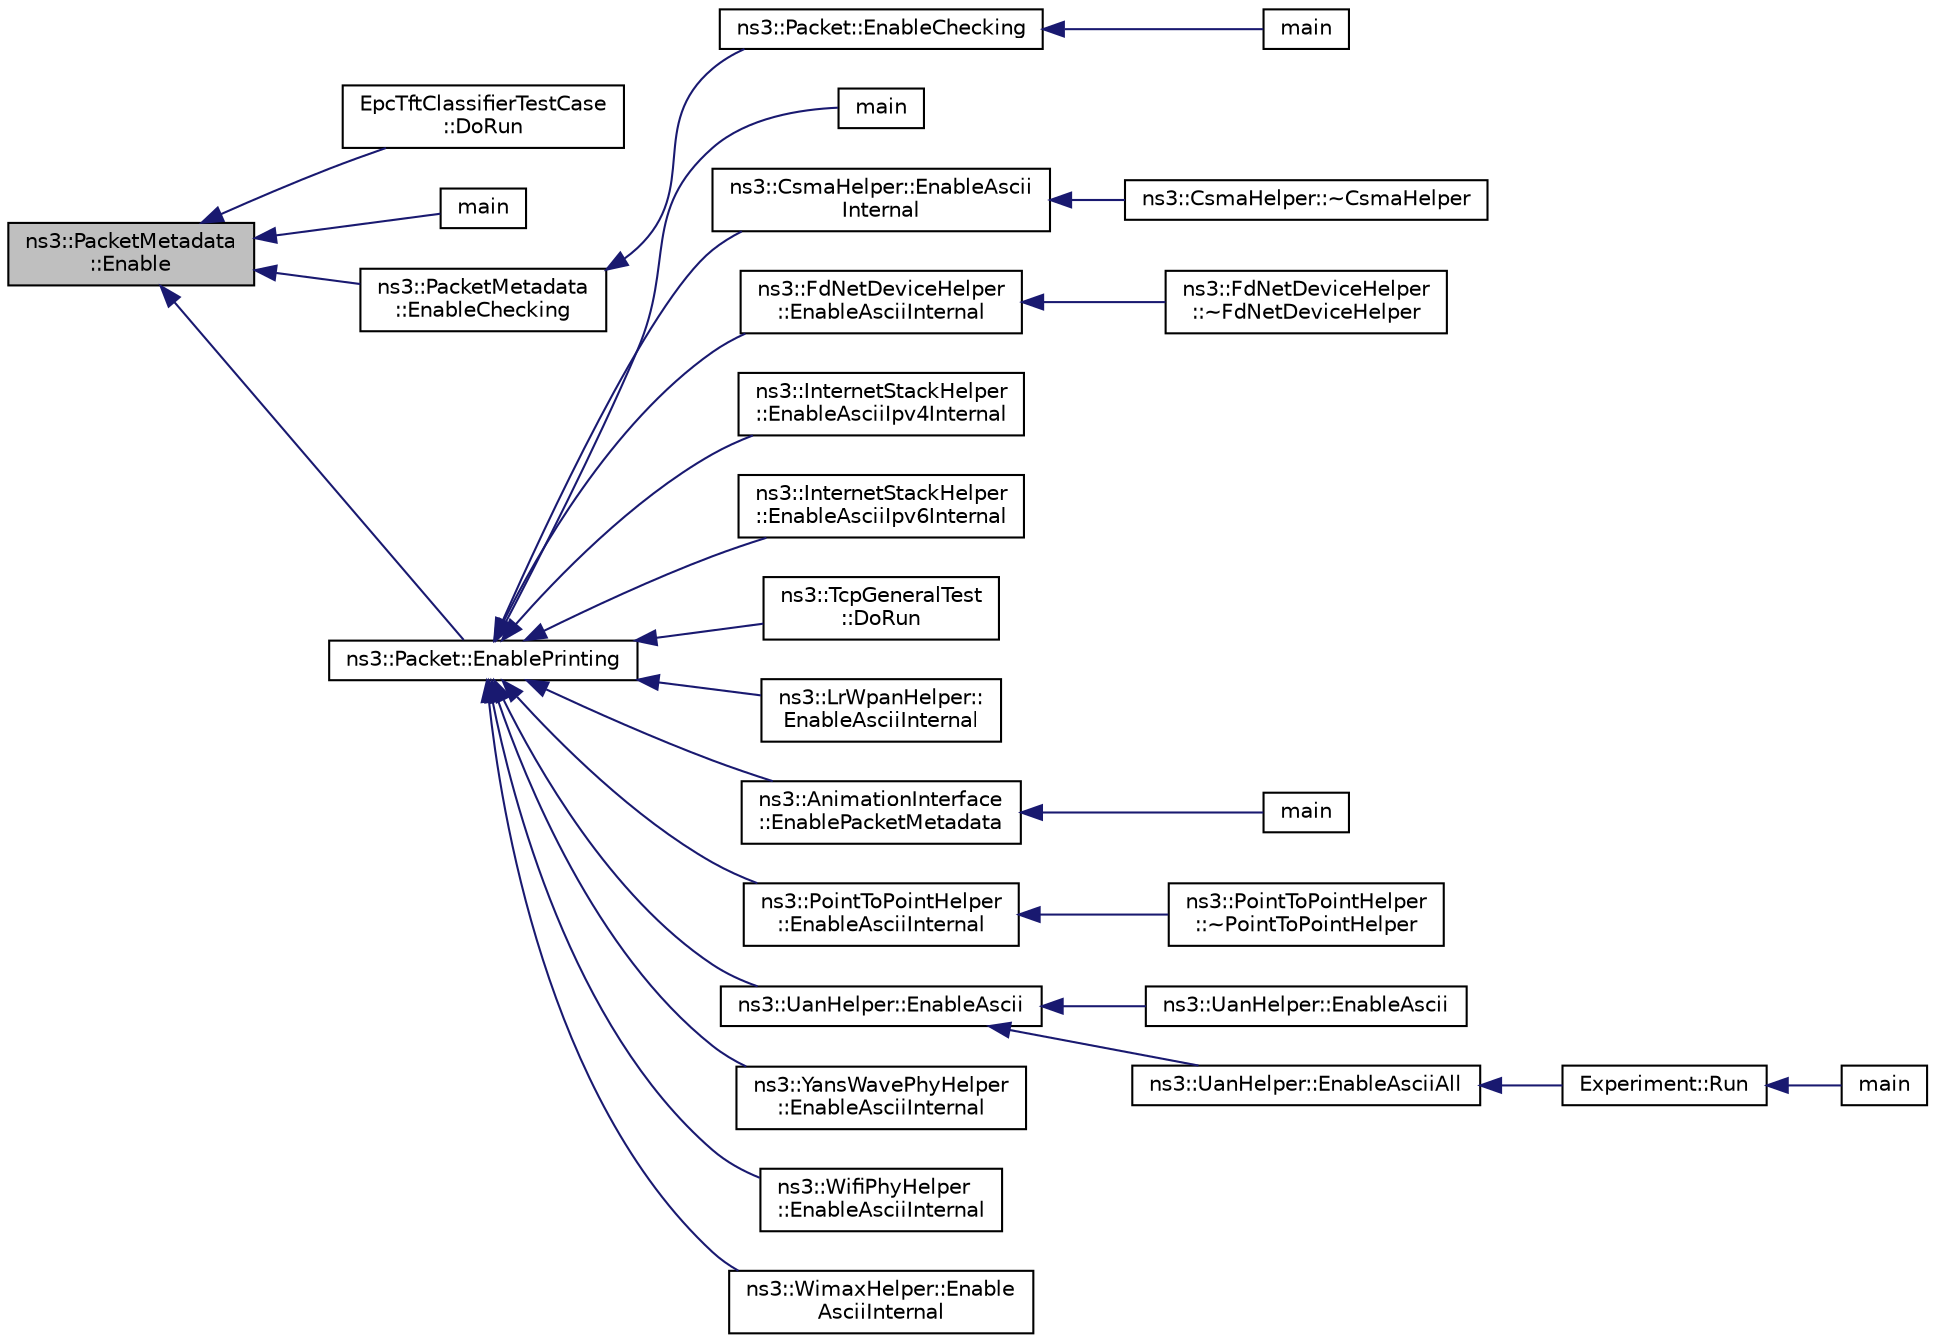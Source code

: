 digraph "ns3::PacketMetadata::Enable"
{
  edge [fontname="Helvetica",fontsize="10",labelfontname="Helvetica",labelfontsize="10"];
  node [fontname="Helvetica",fontsize="10",shape=record];
  rankdir="LR";
  Node1 [label="ns3::PacketMetadata\l::Enable",height=0.2,width=0.4,color="black", fillcolor="grey75", style="filled", fontcolor="black"];
  Node1 -> Node2 [dir="back",color="midnightblue",fontsize="10",style="solid"];
  Node2 [label="EpcTftClassifierTestCase\l::DoRun",height=0.2,width=0.4,color="black", fillcolor="white", style="filled",URL="$dd/d98/classEpcTftClassifierTestCase.html#a51faba0aef8aaa1d7fef2ac1d3e5aa5d",tooltip="Implementation to actually run this TestCase. "];
  Node1 -> Node3 [dir="back",color="midnightblue",fontsize="10",style="solid"];
  Node3 [label="main",height=0.2,width=0.4,color="black", fillcolor="white", style="filled",URL="$dc/ddb/packet-socket-apps_8cc.html#a0ddf1224851353fc92bfbff6f499fa97"];
  Node1 -> Node4 [dir="back",color="midnightblue",fontsize="10",style="solid"];
  Node4 [label="ns3::PacketMetadata\l::EnableChecking",height=0.2,width=0.4,color="black", fillcolor="white", style="filled",URL="$d1/db1/classns3_1_1PacketMetadata.html#a5bb19e2208a6a0573cdc79c3959ac6b4",tooltip="Enable the packet metadata checking. "];
  Node4 -> Node5 [dir="back",color="midnightblue",fontsize="10",style="solid"];
  Node5 [label="ns3::Packet::EnableChecking",height=0.2,width=0.4,color="black", fillcolor="white", style="filled",URL="$dd/d7a/classns3_1_1Packet.html#abf6564e3496f2b8852774c98bd839b85",tooltip="Enable packets metadata checking. "];
  Node5 -> Node6 [dir="back",color="midnightblue",fontsize="10",style="solid"];
  Node6 [label="main",height=0.2,width=0.4,color="black", fillcolor="white", style="filled",URL="$d4/d3b/lr-wpan-packet-print_8cc.html#a0ddf1224851353fc92bfbff6f499fa97"];
  Node1 -> Node7 [dir="back",color="midnightblue",fontsize="10",style="solid"];
  Node7 [label="ns3::Packet::EnablePrinting",height=0.2,width=0.4,color="black", fillcolor="white", style="filled",URL="$dd/d7a/classns3_1_1Packet.html#ae17c0cd8e63e83df3c9273801e3d5d7f",tooltip="Enable printing packets metadata. "];
  Node7 -> Node8 [dir="back",color="midnightblue",fontsize="10",style="solid"];
  Node8 [label="main",height=0.2,width=0.4,color="black", fillcolor="white", style="filled",URL="$d7/d5f/csma-ping_8cc.html#a0ddf1224851353fc92bfbff6f499fa97"];
  Node7 -> Node9 [dir="back",color="midnightblue",fontsize="10",style="solid"];
  Node9 [label="ns3::CsmaHelper::EnableAscii\lInternal",height=0.2,width=0.4,color="black", fillcolor="white", style="filled",URL="$d9/dbd/classns3_1_1CsmaHelper.html#af2eac110641882febd39247258efda54",tooltip="Enable ascii trace output on the indicated net device. "];
  Node9 -> Node10 [dir="back",color="midnightblue",fontsize="10",style="solid"];
  Node10 [label="ns3::CsmaHelper::~CsmaHelper",height=0.2,width=0.4,color="black", fillcolor="white", style="filled",URL="$d9/dbd/classns3_1_1CsmaHelper.html#a23c9e7b9cdf983cabc9a6783c340f49e"];
  Node7 -> Node11 [dir="back",color="midnightblue",fontsize="10",style="solid"];
  Node11 [label="ns3::FdNetDeviceHelper\l::EnableAsciiInternal",height=0.2,width=0.4,color="black", fillcolor="white", style="filled",URL="$d1/def/classns3_1_1FdNetDeviceHelper.html#ae302a206158bfda94ddea64b711854d2",tooltip="Enable ascii trace output on the indicated net device. "];
  Node11 -> Node12 [dir="back",color="midnightblue",fontsize="10",style="solid"];
  Node12 [label="ns3::FdNetDeviceHelper\l::~FdNetDeviceHelper",height=0.2,width=0.4,color="black", fillcolor="white", style="filled",URL="$d1/def/classns3_1_1FdNetDeviceHelper.html#a8018d2553649901a9f37ccc9ef3385e2"];
  Node7 -> Node13 [dir="back",color="midnightblue",fontsize="10",style="solid"];
  Node13 [label="ns3::InternetStackHelper\l::EnableAsciiIpv4Internal",height=0.2,width=0.4,color="black", fillcolor="white", style="filled",URL="$da/d33/classns3_1_1InternetStackHelper.html#ab09a45882051edfc4881fc751ccbdd48",tooltip="Enable ascii trace output on the indicated Ipv4 and interface pair. "];
  Node7 -> Node14 [dir="back",color="midnightblue",fontsize="10",style="solid"];
  Node14 [label="ns3::InternetStackHelper\l::EnableAsciiIpv6Internal",height=0.2,width=0.4,color="black", fillcolor="white", style="filled",URL="$da/d33/classns3_1_1InternetStackHelper.html#a812b901ab8c2aff1f7feca6a9864b9c2",tooltip="Enable ascii trace output on the indicated Ipv6 and interface pair. "];
  Node7 -> Node15 [dir="back",color="midnightblue",fontsize="10",style="solid"];
  Node15 [label="ns3::TcpGeneralTest\l::DoRun",height=0.2,width=0.4,color="black", fillcolor="white", style="filled",URL="$d2/dfd/classns3_1_1TcpGeneralTest.html#a79f00453e60b95fcf8d22757593f5ed3",tooltip="Execute the tcp test. "];
  Node7 -> Node16 [dir="back",color="midnightblue",fontsize="10",style="solid"];
  Node16 [label="ns3::LrWpanHelper::\lEnableAsciiInternal",height=0.2,width=0.4,color="black", fillcolor="white", style="filled",URL="$d7/de8/classns3_1_1LrWpanHelper.html#a0accf3ecc8c464cde332c92dca565c05",tooltip="Enable ascii trace output on the indicated net device. "];
  Node7 -> Node17 [dir="back",color="midnightblue",fontsize="10",style="solid"];
  Node17 [label="ns3::AnimationInterface\l::EnablePacketMetadata",height=0.2,width=0.4,color="black", fillcolor="white", style="filled",URL="$d6/d1a/classns3_1_1AnimationInterface.html#a9fd79d5671bb08d25aa43e8d1f8cd2b7",tooltip="Enable Packet metadata. "];
  Node17 -> Node18 [dir="back",color="midnightblue",fontsize="10",style="solid"];
  Node18 [label="main",height=0.2,width=0.4,color="black", fillcolor="white", style="filled",URL="$d1/d2d/dumbbell-animation_8cc.html#a0ddf1224851353fc92bfbff6f499fa97"];
  Node7 -> Node19 [dir="back",color="midnightblue",fontsize="10",style="solid"];
  Node19 [label="ns3::PointToPointHelper\l::EnableAsciiInternal",height=0.2,width=0.4,color="black", fillcolor="white", style="filled",URL="$d5/d0d/classns3_1_1PointToPointHelper.html#a500491e31095208060544b015d1112d5",tooltip="Enable ascii trace output on the indicated net device. "];
  Node19 -> Node20 [dir="back",color="midnightblue",fontsize="10",style="solid"];
  Node20 [label="ns3::PointToPointHelper\l::~PointToPointHelper",height=0.2,width=0.4,color="black", fillcolor="white", style="filled",URL="$d5/d0d/classns3_1_1PointToPointHelper.html#aaafd91a8b14a3af52e6d83b4c874462e"];
  Node7 -> Node21 [dir="back",color="midnightblue",fontsize="10",style="solid"];
  Node21 [label="ns3::UanHelper::EnableAscii",height=0.2,width=0.4,color="black", fillcolor="white", style="filled",URL="$d3/d8d/classns3_1_1UanHelper.html#a6346f7d56711007f193cb842dce46896"];
  Node21 -> Node22 [dir="back",color="midnightblue",fontsize="10",style="solid"];
  Node22 [label="ns3::UanHelper::EnableAscii",height=0.2,width=0.4,color="black", fillcolor="white", style="filled",URL="$d3/d8d/classns3_1_1UanHelper.html#afb3901e0292a0b160606ebcbf5fdb2d9"];
  Node21 -> Node23 [dir="back",color="midnightblue",fontsize="10",style="solid"];
  Node23 [label="ns3::UanHelper::EnableAsciiAll",height=0.2,width=0.4,color="black", fillcolor="white", style="filled",URL="$d3/d8d/classns3_1_1UanHelper.html#abbb973784878ac6addc48cf2a6a18da0"];
  Node23 -> Node24 [dir="back",color="midnightblue",fontsize="10",style="solid"];
  Node24 [label="Experiment::Run",height=0.2,width=0.4,color="black", fillcolor="white", style="filled",URL="$d8/d06/classExperiment.html#a2e7dad008a78e106fdbde1917d0bca1b"];
  Node24 -> Node25 [dir="back",color="midnightblue",fontsize="10",style="solid"];
  Node25 [label="main",height=0.2,width=0.4,color="black", fillcolor="white", style="filled",URL="$d7/d09/uan-cw-example_8cc.html#a3c04138a5bfe5d72780bb7e82a18e627"];
  Node7 -> Node26 [dir="back",color="midnightblue",fontsize="10",style="solid"];
  Node26 [label="ns3::YansWavePhyHelper\l::EnableAsciiInternal",height=0.2,width=0.4,color="black", fillcolor="white", style="filled",URL="$da/d63/classns3_1_1YansWavePhyHelper.html#ad015eeeabbdf7522d52de94d22fcc207",tooltip="Enable ascii trace output on the indicated net device. "];
  Node7 -> Node27 [dir="back",color="midnightblue",fontsize="10",style="solid"];
  Node27 [label="ns3::WifiPhyHelper\l::EnableAsciiInternal",height=0.2,width=0.4,color="black", fillcolor="white", style="filled",URL="$d5/df8/classns3_1_1WifiPhyHelper.html#a930fe270c6c08af23d5333b87ed5997b",tooltip="Enable ascii trace output on the indicated net device. "];
  Node7 -> Node28 [dir="back",color="midnightblue",fontsize="10",style="solid"];
  Node28 [label="ns3::WimaxHelper::Enable\lAsciiInternal",height=0.2,width=0.4,color="black", fillcolor="white", style="filled",URL="$de/d08/classns3_1_1WimaxHelper.html#a17c3c18e993e68328621e3a36d5cc350",tooltip="Enable ascii trace output on the indicated net device. "];
}
